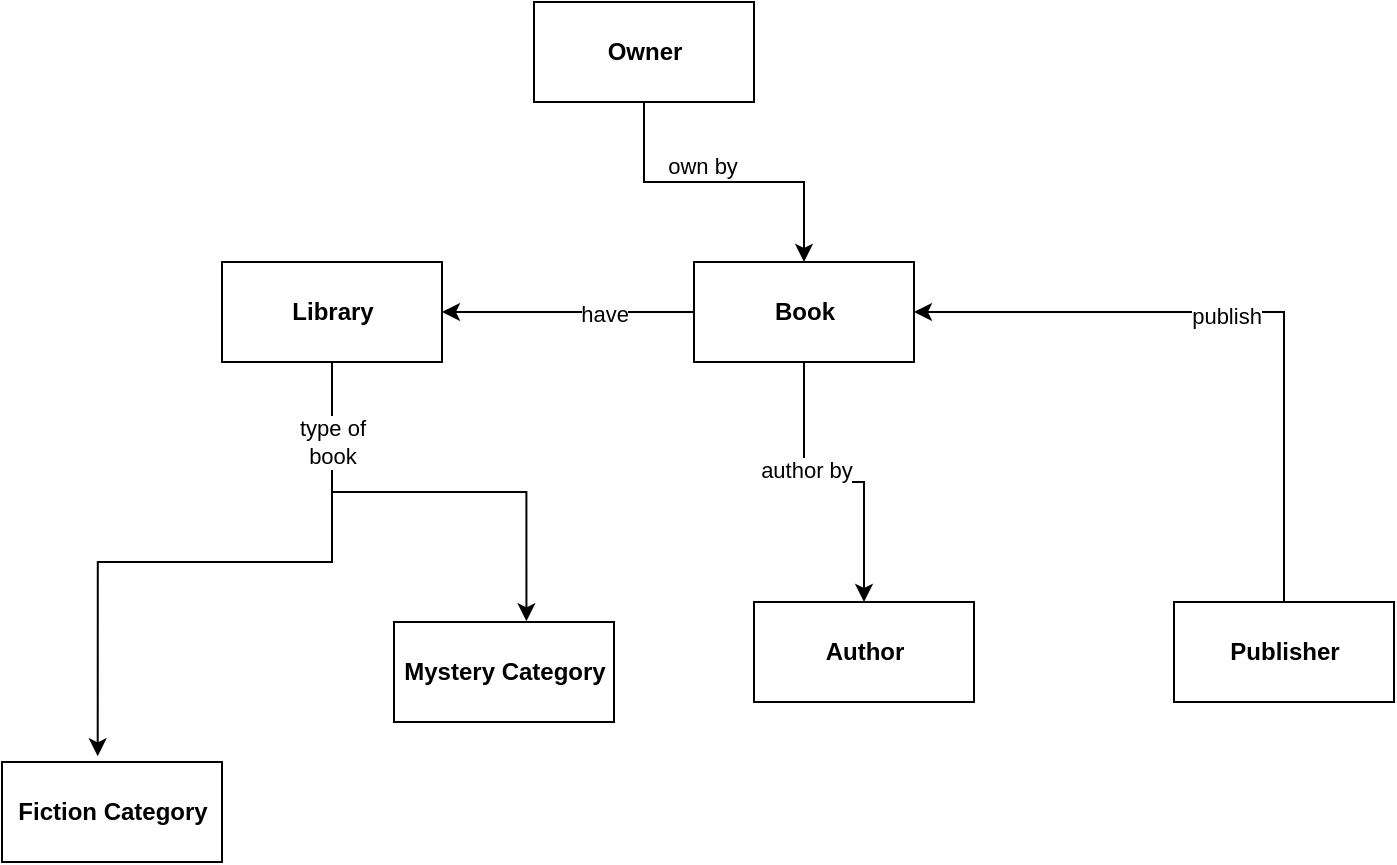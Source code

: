 <mxfile version="13.8.0" type="github">
  <diagram id="C5RBs43oDa-KdzZeNtuy" name="Page-1">
    <mxGraphModel dx="723" dy="402" grid="1" gridSize="10" guides="1" tooltips="1" connect="1" arrows="1" fold="1" page="1" pageScale="1" pageWidth="827" pageHeight="1169" math="0" shadow="0">
      <root>
        <mxCell id="WIyWlLk6GJQsqaUBKTNV-0" />
        <mxCell id="WIyWlLk6GJQsqaUBKTNV-1" parent="WIyWlLk6GJQsqaUBKTNV-0" />
        <mxCell id="uqNhTOOsCCC6qZC4uWa6-60" style="edgeStyle=orthogonalEdgeStyle;rounded=0;orthogonalLoop=1;jettySize=auto;html=1;exitX=0.5;exitY=1;exitDx=0;exitDy=0;entryX=0.5;entryY=0;entryDx=0;entryDy=0;align=center;" edge="1" parent="WIyWlLk6GJQsqaUBKTNV-1" source="uqNhTOOsCCC6qZC4uWa6-46" target="uqNhTOOsCCC6qZC4uWa6-48">
          <mxGeometry relative="1" as="geometry" />
        </mxCell>
        <mxCell id="uqNhTOOsCCC6qZC4uWa6-77" value="author by" style="edgeLabel;html=1;align=center;verticalAlign=middle;resizable=0;points=[];" vertex="1" connectable="0" parent="uqNhTOOsCCC6qZC4uWa6-60">
          <mxGeometry x="-0.282" y="1" relative="1" as="geometry">
            <mxPoint as="offset" />
          </mxGeometry>
        </mxCell>
        <mxCell id="uqNhTOOsCCC6qZC4uWa6-69" style="edgeStyle=orthogonalEdgeStyle;rounded=0;orthogonalLoop=1;jettySize=auto;html=1;exitX=0;exitY=0.5;exitDx=0;exitDy=0;align=center;entryX=1;entryY=0.5;entryDx=0;entryDy=0;" edge="1" parent="WIyWlLk6GJQsqaUBKTNV-1" source="uqNhTOOsCCC6qZC4uWa6-46" target="uqNhTOOsCCC6qZC4uWa6-54">
          <mxGeometry relative="1" as="geometry">
            <mxPoint x="310" y="164.667" as="targetPoint" />
            <Array as="points">
              <mxPoint x="430" y="165" />
              <mxPoint x="430" y="165" />
            </Array>
          </mxGeometry>
        </mxCell>
        <mxCell id="uqNhTOOsCCC6qZC4uWa6-70" value="have" style="edgeLabel;html=1;align=center;verticalAlign=middle;resizable=0;points=[];" vertex="1" connectable="0" parent="uqNhTOOsCCC6qZC4uWa6-69">
          <mxGeometry x="-0.068" y="13" relative="1" as="geometry">
            <mxPoint x="13" y="-12" as="offset" />
          </mxGeometry>
        </mxCell>
        <mxCell id="uqNhTOOsCCC6qZC4uWa6-46" value="Book" style="html=1;gradientColor=none;align=center;fontStyle=1" vertex="1" parent="WIyWlLk6GJQsqaUBKTNV-1">
          <mxGeometry x="430" y="140" width="110" height="50" as="geometry" />
        </mxCell>
        <mxCell id="uqNhTOOsCCC6qZC4uWa6-48" value="Author" style="html=1;gradientColor=none;align=center;fontStyle=1" vertex="1" parent="WIyWlLk6GJQsqaUBKTNV-1">
          <mxGeometry x="460" y="310" width="110" height="50" as="geometry" />
        </mxCell>
        <mxCell id="uqNhTOOsCCC6qZC4uWa6-67" style="edgeStyle=orthogonalEdgeStyle;rounded=0;orthogonalLoop=1;jettySize=auto;html=1;exitX=0.5;exitY=1;exitDx=0;exitDy=0;entryX=0.5;entryY=0;entryDx=0;entryDy=0;align=center;" edge="1" parent="WIyWlLk6GJQsqaUBKTNV-1" source="uqNhTOOsCCC6qZC4uWa6-50" target="uqNhTOOsCCC6qZC4uWa6-46">
          <mxGeometry relative="1" as="geometry">
            <Array as="points">
              <mxPoint x="405" y="100" />
              <mxPoint x="485" y="100" />
            </Array>
          </mxGeometry>
        </mxCell>
        <mxCell id="uqNhTOOsCCC6qZC4uWa6-71" value="own by" style="edgeLabel;html=1;align=center;verticalAlign=middle;resizable=0;points=[];" vertex="1" connectable="0" parent="uqNhTOOsCCC6qZC4uWa6-67">
          <mxGeometry x="-0.143" y="4" relative="1" as="geometry">
            <mxPoint y="-4" as="offset" />
          </mxGeometry>
        </mxCell>
        <mxCell id="uqNhTOOsCCC6qZC4uWa6-50" value="Owner" style="html=1;gradientColor=none;align=center;fontStyle=1" vertex="1" parent="WIyWlLk6GJQsqaUBKTNV-1">
          <mxGeometry x="350" y="10" width="110" height="50" as="geometry" />
        </mxCell>
        <mxCell id="uqNhTOOsCCC6qZC4uWa6-73" style="edgeStyle=orthogonalEdgeStyle;rounded=0;orthogonalLoop=1;jettySize=auto;html=1;exitX=0.5;exitY=0;exitDx=0;exitDy=0;entryX=1;entryY=0.5;entryDx=0;entryDy=0;align=center;" edge="1" parent="WIyWlLk6GJQsqaUBKTNV-1" source="uqNhTOOsCCC6qZC4uWa6-52" target="uqNhTOOsCCC6qZC4uWa6-46">
          <mxGeometry relative="1" as="geometry" />
        </mxCell>
        <mxCell id="uqNhTOOsCCC6qZC4uWa6-76" value="publish" style="edgeLabel;html=1;align=center;verticalAlign=middle;resizable=0;points=[];" vertex="1" connectable="0" parent="uqNhTOOsCCC6qZC4uWa6-73">
          <mxGeometry x="-0.129" y="29" relative="1" as="geometry">
            <mxPoint as="offset" />
          </mxGeometry>
        </mxCell>
        <mxCell id="uqNhTOOsCCC6qZC4uWa6-52" value="Publisher" style="html=1;gradientColor=none;align=center;fontStyle=1" vertex="1" parent="WIyWlLk6GJQsqaUBKTNV-1">
          <mxGeometry x="670" y="310" width="110" height="50" as="geometry" />
        </mxCell>
        <mxCell id="uqNhTOOsCCC6qZC4uWa6-62" style="edgeStyle=orthogonalEdgeStyle;rounded=0;orthogonalLoop=1;jettySize=auto;html=1;exitX=0.5;exitY=1;exitDx=0;exitDy=0;entryX=0.435;entryY=-0.057;entryDx=0;entryDy=0;entryPerimeter=0;align=center;" edge="1" parent="WIyWlLk6GJQsqaUBKTNV-1" source="uqNhTOOsCCC6qZC4uWa6-54" target="uqNhTOOsCCC6qZC4uWa6-56">
          <mxGeometry relative="1" as="geometry" />
        </mxCell>
        <mxCell id="uqNhTOOsCCC6qZC4uWa6-79" style="edgeStyle=orthogonalEdgeStyle;rounded=0;orthogonalLoop=1;jettySize=auto;html=1;exitX=0.5;exitY=1;exitDx=0;exitDy=0;entryX=0.602;entryY=-0.007;entryDx=0;entryDy=0;entryPerimeter=0;align=center;" edge="1" parent="WIyWlLk6GJQsqaUBKTNV-1" source="uqNhTOOsCCC6qZC4uWa6-54" target="uqNhTOOsCCC6qZC4uWa6-58">
          <mxGeometry relative="1" as="geometry" />
        </mxCell>
        <mxCell id="uqNhTOOsCCC6qZC4uWa6-80" value="&lt;span style=&quot;color: rgba(0 , 0 , 0 , 0) ; font-family: monospace ; font-size: 0px ; background-color: rgb(248 , 249 , 250)&quot;&gt;%3CmxGraphModel%3E%3Croot%3E%3CmxCell%20id%3D%220%22%2F%3E%3CmxCell%20id%3D%221%22%20parent%3D%220%22%2F%3E%3CmxCell%20id%3D%222%22%20value%3D%22type%26amp%3Bnbsp%3B%20of%26amp%3Bnbsp%3B%26lt%3Bbr%26gt%3Bbook%22%20style%3D%22edgeLabel%3Bhtml%3D1%3Balign%3Dcenter%3BverticalAlign%3Dmiddle%3Bresizable%3D0%3Bpoints%3D%5B%5D%3B%22%20vertex%3D%221%22%20connectable%3D%220%22%20parent%3D%221%22%3E%3CmxGeometry%20x%3D%22405.003%22%20y%3D%22210%22%20as%3D%22geometry%22%2F%3E%3C%2FmxCell%3E%3C%2Froot%3E%3C%2FmxGraphModel%3Ety&lt;/span&gt;" style="edgeLabel;html=1;align=center;verticalAlign=middle;resizable=0;points=[];" vertex="1" connectable="0" parent="uqNhTOOsCCC6qZC4uWa6-79">
          <mxGeometry x="-0.599" y="2" relative="1" as="geometry">
            <mxPoint as="offset" />
          </mxGeometry>
        </mxCell>
        <mxCell id="uqNhTOOsCCC6qZC4uWa6-81" value="type of&lt;br&gt;book" style="edgeLabel;html=1;align=center;verticalAlign=middle;resizable=0;points=[];" vertex="1" connectable="0" parent="uqNhTOOsCCC6qZC4uWa6-79">
          <mxGeometry x="-0.547" y="1" relative="1" as="geometry">
            <mxPoint x="-1" y="-11.67" as="offset" />
          </mxGeometry>
        </mxCell>
        <mxCell id="uqNhTOOsCCC6qZC4uWa6-54" value="Library" style="html=1;gradientColor=none;align=center;fontStyle=1" vertex="1" parent="WIyWlLk6GJQsqaUBKTNV-1">
          <mxGeometry x="194" y="140" width="110" height="50" as="geometry" />
        </mxCell>
        <mxCell id="uqNhTOOsCCC6qZC4uWa6-56" value="Fiction Category" style="html=1;gradientColor=none;align=center;fontStyle=1" vertex="1" parent="WIyWlLk6GJQsqaUBKTNV-1">
          <mxGeometry x="84" y="390" width="110" height="50" as="geometry" />
        </mxCell>
        <mxCell id="uqNhTOOsCCC6qZC4uWa6-58" value="Mystery Category" style="html=1;gradientColor=none;align=center;fontStyle=1" vertex="1" parent="WIyWlLk6GJQsqaUBKTNV-1">
          <mxGeometry x="280" y="320" width="110" height="50" as="geometry" />
        </mxCell>
      </root>
    </mxGraphModel>
  </diagram>
</mxfile>
